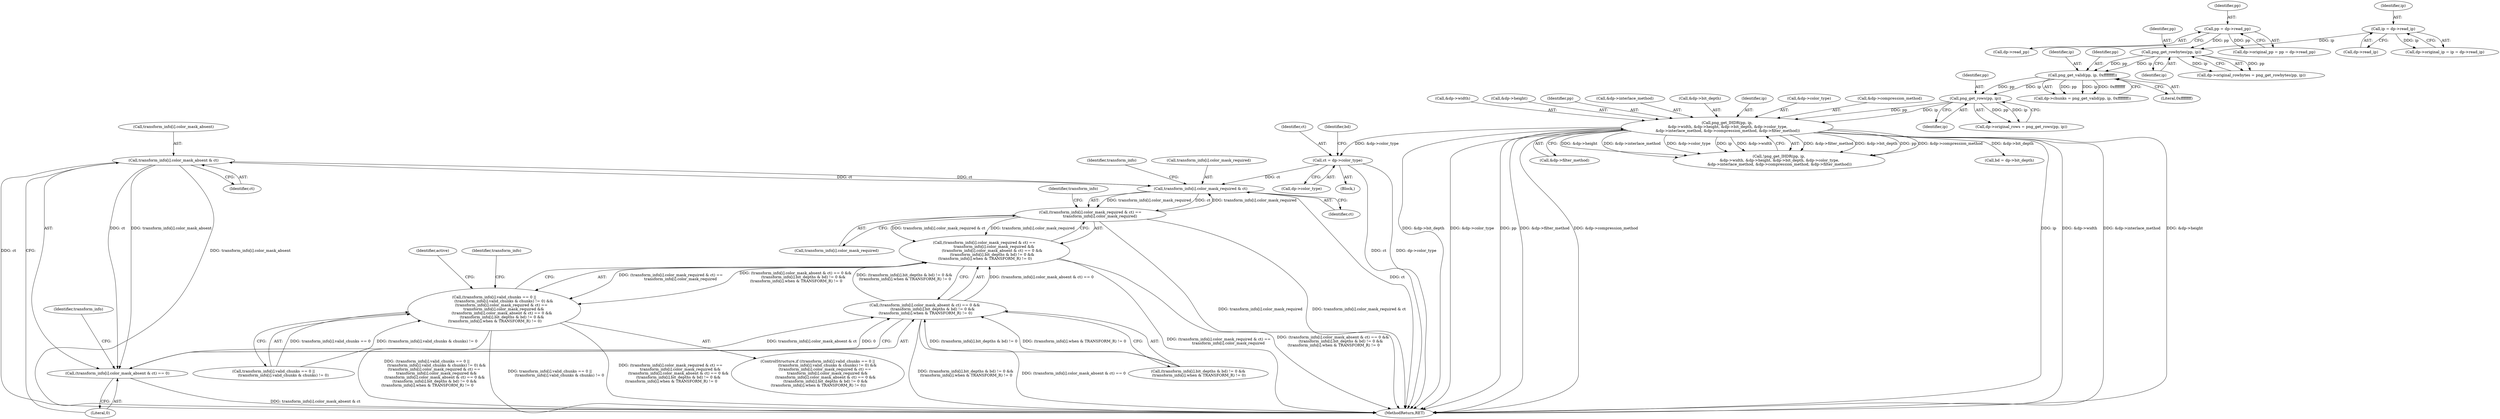 digraph "0_Android_9d4853418ab2f754c2b63e091c29c5529b8b86ca_25@array" {
"1000331" [label="(Call,transform_info[i].color_mask_absent & ct)"];
"1000317" [label="(Call,transform_info[i].color_mask_required & ct)"];
"1000316" [label="(Call,(transform_info[i].color_mask_required & ct) ==\n                transform_info[i].color_mask_required)"];
"1000258" [label="(Call,ct = dp->color_type)"];
"1000207" [label="(Call,png_get_IHDR(pp, ip,\n &dp->width, &dp->height, &dp->bit_depth, &dp->color_type,\n &dp->interlace_method, &dp->compression_method, &dp->filter_method))"];
"1000192" [label="(Call,png_get_rows(pp, ip))"];
"1000172" [label="(Call,png_get_valid(pp, ip, 0xffffffff))"];
"1000155" [label="(Call,png_get_rowbytes(pp, ip))"];
"1000126" [label="(Call,pp = dp->read_pp)"];
"1000141" [label="(Call,ip = dp->read_ip)"];
"1000331" [label="(Call,transform_info[i].color_mask_absent & ct)"];
"1000315" [label="(Call,(transform_info[i].color_mask_required & ct) ==\n                transform_info[i].color_mask_required &&\n             (transform_info[i].color_mask_absent & ct) == 0 &&\n             (transform_info[i].bit_depths & bd) != 0 &&\n (transform_info[i].when & TRANSFORM_R) != 0)"];
"1000297" [label="(Call,(transform_info[i].valid_chunks == 0 ||\n                (transform_info[i].valid_chunks & chunks) != 0) &&\n            (transform_info[i].color_mask_required & ct) ==\n                transform_info[i].color_mask_required &&\n             (transform_info[i].color_mask_absent & ct) == 0 &&\n             (transform_info[i].bit_depths & bd) != 0 &&\n (transform_info[i].when & TRANSFORM_R) != 0)"];
"1000330" [label="(Call,(transform_info[i].color_mask_absent & ct) == 0)"];
"1000329" [label="(Call,(transform_info[i].color_mask_absent & ct) == 0 &&\n             (transform_info[i].bit_depths & bd) != 0 &&\n (transform_info[i].when & TRANSFORM_R) != 0)"];
"1000168" [label="(Call,dp->chunks = png_get_valid(pp, ip, 0xffffffff))"];
"1000128" [label="(Call,dp->read_pp)"];
"1000142" [label="(Identifier,ip)"];
"1000260" [label="(Call,dp->color_type)"];
"1000316" [label="(Call,(transform_info[i].color_mask_required & ct) ==\n                transform_info[i].color_mask_required)"];
"1000315" [label="(Call,(transform_info[i].color_mask_required & ct) ==\n                transform_info[i].color_mask_required &&\n             (transform_info[i].color_mask_absent & ct) == 0 &&\n             (transform_info[i].bit_depths & bd) != 0 &&\n (transform_info[i].when & TRANSFORM_R) != 0)"];
"1000234" [label="(Call,&dp->filter_method)"];
"1000193" [label="(Identifier,pp)"];
"1000175" [label="(Literal,0xffffffff)"];
"1000208" [label="(Identifier,pp)"];
"1000318" [label="(Call,transform_info[i].color_mask_required)"];
"1000330" [label="(Call,(transform_info[i].color_mask_absent & ct) == 0)"];
"1000155" [label="(Call,png_get_rowbytes(pp, ip))"];
"1000122" [label="(Call,dp->original_pp = pp = dp->read_pp)"];
"1000296" [label="(ControlStructure,if ((transform_info[i].valid_chunks == 0 ||\n                (transform_info[i].valid_chunks & chunks) != 0) &&\n            (transform_info[i].color_mask_required & ct) ==\n                transform_info[i].color_mask_required &&\n             (transform_info[i].color_mask_absent & ct) == 0 &&\n             (transform_info[i].bit_depths & bd) != 0 &&\n (transform_info[i].when & TRANSFORM_R) != 0))"];
"1000367" [label="(Identifier,transform_info)"];
"1000298" [label="(Call,transform_info[i].valid_chunks == 0 ||\n                (transform_info[i].valid_chunks & chunks) != 0)"];
"1000226" [label="(Call,&dp->interlace_method)"];
"1000218" [label="(Call,&dp->bit_depth)"];
"1000174" [label="(Identifier,ip)"];
"1000206" [label="(Call,!png_get_IHDR(pp, ip,\n &dp->width, &dp->height, &dp->bit_depth, &dp->color_type,\n &dp->interlace_method, &dp->compression_method, &dp->filter_method))"];
"1000339" [label="(Call,(transform_info[i].bit_depths & bd) != 0 &&\n (transform_info[i].when & TRANSFORM_R) != 0)"];
"1000323" [label="(Identifier,ct)"];
"1000192" [label="(Call,png_get_rows(pp, ip))"];
"1000317" [label="(Call,transform_info[i].color_mask_required & ct)"];
"1000259" [label="(Identifier,ct)"];
"1000209" [label="(Identifier,ip)"];
"1000265" [label="(Identifier,bd)"];
"1000324" [label="(Call,transform_info[i].color_mask_required)"];
"1000151" [label="(Call,dp->original_rowbytes = png_get_rowbytes(pp, ip))"];
"1000334" [label="(Identifier,transform_info)"];
"1000388" [label="(MethodReturn,RET)"];
"1000337" [label="(Identifier,ct)"];
"1000242" [label="(Block,)"];
"1000143" [label="(Call,dp->read_ip)"];
"1000326" [label="(Identifier,transform_info)"];
"1000264" [label="(Call,bd = dp->bit_depth)"];
"1000173" [label="(Identifier,pp)"];
"1000137" [label="(Call,dp->original_ip = ip = dp->read_ip)"];
"1000258" [label="(Call,ct = dp->color_type)"];
"1000222" [label="(Call,&dp->color_type)"];
"1000127" [label="(Identifier,pp)"];
"1000207" [label="(Call,png_get_IHDR(pp, ip,\n &dp->width, &dp->height, &dp->bit_depth, &dp->color_type,\n &dp->interlace_method, &dp->compression_method, &dp->filter_method))"];
"1000329" [label="(Call,(transform_info[i].color_mask_absent & ct) == 0 &&\n             (transform_info[i].bit_depths & bd) != 0 &&\n (transform_info[i].when & TRANSFORM_R) != 0)"];
"1000141" [label="(Call,ip = dp->read_ip)"];
"1000332" [label="(Call,transform_info[i].color_mask_absent)"];
"1000359" [label="(Identifier,active)"];
"1000156" [label="(Identifier,pp)"];
"1000230" [label="(Call,&dp->compression_method)"];
"1000194" [label="(Identifier,ip)"];
"1000338" [label="(Literal,0)"];
"1000210" [label="(Call,&dp->width)"];
"1000297" [label="(Call,(transform_info[i].valid_chunks == 0 ||\n                (transform_info[i].valid_chunks & chunks) != 0) &&\n            (transform_info[i].color_mask_required & ct) ==\n                transform_info[i].color_mask_required &&\n             (transform_info[i].color_mask_absent & ct) == 0 &&\n             (transform_info[i].bit_depths & bd) != 0 &&\n (transform_info[i].when & TRANSFORM_R) != 0)"];
"1000126" [label="(Call,pp = dp->read_pp)"];
"1000214" [label="(Call,&dp->height)"];
"1000157" [label="(Identifier,ip)"];
"1000188" [label="(Call,dp->original_rows = png_get_rows(pp, ip))"];
"1000331" [label="(Call,transform_info[i].color_mask_absent & ct)"];
"1000172" [label="(Call,png_get_valid(pp, ip, 0xffffffff))"];
"1000344" [label="(Identifier,transform_info)"];
"1000331" -> "1000330"  [label="AST: "];
"1000331" -> "1000337"  [label="CFG: "];
"1000332" -> "1000331"  [label="AST: "];
"1000337" -> "1000331"  [label="AST: "];
"1000338" -> "1000331"  [label="CFG: "];
"1000331" -> "1000388"  [label="DDG: transform_info[i].color_mask_absent"];
"1000331" -> "1000388"  [label="DDG: ct"];
"1000331" -> "1000317"  [label="DDG: ct"];
"1000331" -> "1000330"  [label="DDG: transform_info[i].color_mask_absent"];
"1000331" -> "1000330"  [label="DDG: ct"];
"1000317" -> "1000331"  [label="DDG: ct"];
"1000317" -> "1000316"  [label="AST: "];
"1000317" -> "1000323"  [label="CFG: "];
"1000318" -> "1000317"  [label="AST: "];
"1000323" -> "1000317"  [label="AST: "];
"1000326" -> "1000317"  [label="CFG: "];
"1000317" -> "1000388"  [label="DDG: ct"];
"1000317" -> "1000316"  [label="DDG: transform_info[i].color_mask_required"];
"1000317" -> "1000316"  [label="DDG: ct"];
"1000316" -> "1000317"  [label="DDG: transform_info[i].color_mask_required"];
"1000258" -> "1000317"  [label="DDG: ct"];
"1000316" -> "1000315"  [label="AST: "];
"1000316" -> "1000324"  [label="CFG: "];
"1000324" -> "1000316"  [label="AST: "];
"1000334" -> "1000316"  [label="CFG: "];
"1000315" -> "1000316"  [label="CFG: "];
"1000316" -> "1000388"  [label="DDG: transform_info[i].color_mask_required"];
"1000316" -> "1000388"  [label="DDG: transform_info[i].color_mask_required & ct"];
"1000316" -> "1000315"  [label="DDG: transform_info[i].color_mask_required & ct"];
"1000316" -> "1000315"  [label="DDG: transform_info[i].color_mask_required"];
"1000258" -> "1000242"  [label="AST: "];
"1000258" -> "1000260"  [label="CFG: "];
"1000259" -> "1000258"  [label="AST: "];
"1000260" -> "1000258"  [label="AST: "];
"1000265" -> "1000258"  [label="CFG: "];
"1000258" -> "1000388"  [label="DDG: ct"];
"1000258" -> "1000388"  [label="DDG: dp->color_type"];
"1000207" -> "1000258"  [label="DDG: &dp->color_type"];
"1000207" -> "1000206"  [label="AST: "];
"1000207" -> "1000234"  [label="CFG: "];
"1000208" -> "1000207"  [label="AST: "];
"1000209" -> "1000207"  [label="AST: "];
"1000210" -> "1000207"  [label="AST: "];
"1000214" -> "1000207"  [label="AST: "];
"1000218" -> "1000207"  [label="AST: "];
"1000222" -> "1000207"  [label="AST: "];
"1000226" -> "1000207"  [label="AST: "];
"1000230" -> "1000207"  [label="AST: "];
"1000234" -> "1000207"  [label="AST: "];
"1000206" -> "1000207"  [label="CFG: "];
"1000207" -> "1000388"  [label="DDG: ip"];
"1000207" -> "1000388"  [label="DDG: &dp->width"];
"1000207" -> "1000388"  [label="DDG: &dp->interlace_method"];
"1000207" -> "1000388"  [label="DDG: &dp->height"];
"1000207" -> "1000388"  [label="DDG: &dp->bit_depth"];
"1000207" -> "1000388"  [label="DDG: &dp->color_type"];
"1000207" -> "1000388"  [label="DDG: pp"];
"1000207" -> "1000388"  [label="DDG: &dp->filter_method"];
"1000207" -> "1000388"  [label="DDG: &dp->compression_method"];
"1000207" -> "1000206"  [label="DDG: &dp->filter_method"];
"1000207" -> "1000206"  [label="DDG: &dp->bit_depth"];
"1000207" -> "1000206"  [label="DDG: pp"];
"1000207" -> "1000206"  [label="DDG: &dp->compression_method"];
"1000207" -> "1000206"  [label="DDG: &dp->height"];
"1000207" -> "1000206"  [label="DDG: &dp->interlace_method"];
"1000207" -> "1000206"  [label="DDG: &dp->color_type"];
"1000207" -> "1000206"  [label="DDG: ip"];
"1000207" -> "1000206"  [label="DDG: &dp->width"];
"1000192" -> "1000207"  [label="DDG: pp"];
"1000192" -> "1000207"  [label="DDG: ip"];
"1000207" -> "1000264"  [label="DDG: &dp->bit_depth"];
"1000192" -> "1000188"  [label="AST: "];
"1000192" -> "1000194"  [label="CFG: "];
"1000193" -> "1000192"  [label="AST: "];
"1000194" -> "1000192"  [label="AST: "];
"1000188" -> "1000192"  [label="CFG: "];
"1000192" -> "1000188"  [label="DDG: pp"];
"1000192" -> "1000188"  [label="DDG: ip"];
"1000172" -> "1000192"  [label="DDG: pp"];
"1000172" -> "1000192"  [label="DDG: ip"];
"1000172" -> "1000168"  [label="AST: "];
"1000172" -> "1000175"  [label="CFG: "];
"1000173" -> "1000172"  [label="AST: "];
"1000174" -> "1000172"  [label="AST: "];
"1000175" -> "1000172"  [label="AST: "];
"1000168" -> "1000172"  [label="CFG: "];
"1000172" -> "1000168"  [label="DDG: pp"];
"1000172" -> "1000168"  [label="DDG: ip"];
"1000172" -> "1000168"  [label="DDG: 0xffffffff"];
"1000155" -> "1000172"  [label="DDG: pp"];
"1000155" -> "1000172"  [label="DDG: ip"];
"1000155" -> "1000151"  [label="AST: "];
"1000155" -> "1000157"  [label="CFG: "];
"1000156" -> "1000155"  [label="AST: "];
"1000157" -> "1000155"  [label="AST: "];
"1000151" -> "1000155"  [label="CFG: "];
"1000155" -> "1000151"  [label="DDG: pp"];
"1000155" -> "1000151"  [label="DDG: ip"];
"1000126" -> "1000155"  [label="DDG: pp"];
"1000141" -> "1000155"  [label="DDG: ip"];
"1000126" -> "1000122"  [label="AST: "];
"1000126" -> "1000128"  [label="CFG: "];
"1000127" -> "1000126"  [label="AST: "];
"1000128" -> "1000126"  [label="AST: "];
"1000122" -> "1000126"  [label="CFG: "];
"1000126" -> "1000122"  [label="DDG: pp"];
"1000141" -> "1000137"  [label="AST: "];
"1000141" -> "1000143"  [label="CFG: "];
"1000142" -> "1000141"  [label="AST: "];
"1000143" -> "1000141"  [label="AST: "];
"1000137" -> "1000141"  [label="CFG: "];
"1000141" -> "1000137"  [label="DDG: ip"];
"1000315" -> "1000297"  [label="AST: "];
"1000315" -> "1000329"  [label="CFG: "];
"1000329" -> "1000315"  [label="AST: "];
"1000297" -> "1000315"  [label="CFG: "];
"1000315" -> "1000388"  [label="DDG: (transform_info[i].color_mask_required & ct) ==\n                transform_info[i].color_mask_required"];
"1000315" -> "1000388"  [label="DDG: (transform_info[i].color_mask_absent & ct) == 0 &&\n             (transform_info[i].bit_depths & bd) != 0 &&\n (transform_info[i].when & TRANSFORM_R) != 0"];
"1000315" -> "1000297"  [label="DDG: (transform_info[i].color_mask_required & ct) ==\n                transform_info[i].color_mask_required"];
"1000315" -> "1000297"  [label="DDG: (transform_info[i].color_mask_absent & ct) == 0 &&\n             (transform_info[i].bit_depths & bd) != 0 &&\n (transform_info[i].when & TRANSFORM_R) != 0"];
"1000329" -> "1000315"  [label="DDG: (transform_info[i].color_mask_absent & ct) == 0"];
"1000329" -> "1000315"  [label="DDG: (transform_info[i].bit_depths & bd) != 0 &&\n (transform_info[i].when & TRANSFORM_R) != 0"];
"1000297" -> "1000296"  [label="AST: "];
"1000297" -> "1000298"  [label="CFG: "];
"1000298" -> "1000297"  [label="AST: "];
"1000359" -> "1000297"  [label="CFG: "];
"1000367" -> "1000297"  [label="CFG: "];
"1000297" -> "1000388"  [label="DDG: (transform_info[i].valid_chunks == 0 ||\n                (transform_info[i].valid_chunks & chunks) != 0) &&\n            (transform_info[i].color_mask_required & ct) ==\n                transform_info[i].color_mask_required &&\n             (transform_info[i].color_mask_absent & ct) == 0 &&\n             (transform_info[i].bit_depths & bd) != 0 &&\n (transform_info[i].when & TRANSFORM_R) != 0"];
"1000297" -> "1000388"  [label="DDG: transform_info[i].valid_chunks == 0 ||\n                (transform_info[i].valid_chunks & chunks) != 0"];
"1000297" -> "1000388"  [label="DDG: (transform_info[i].color_mask_required & ct) ==\n                transform_info[i].color_mask_required &&\n             (transform_info[i].color_mask_absent & ct) == 0 &&\n             (transform_info[i].bit_depths & bd) != 0 &&\n (transform_info[i].when & TRANSFORM_R) != 0"];
"1000298" -> "1000297"  [label="DDG: transform_info[i].valid_chunks == 0"];
"1000298" -> "1000297"  [label="DDG: (transform_info[i].valid_chunks & chunks) != 0"];
"1000330" -> "1000329"  [label="AST: "];
"1000330" -> "1000338"  [label="CFG: "];
"1000338" -> "1000330"  [label="AST: "];
"1000344" -> "1000330"  [label="CFG: "];
"1000329" -> "1000330"  [label="CFG: "];
"1000330" -> "1000388"  [label="DDG: transform_info[i].color_mask_absent & ct"];
"1000330" -> "1000329"  [label="DDG: transform_info[i].color_mask_absent & ct"];
"1000330" -> "1000329"  [label="DDG: 0"];
"1000329" -> "1000339"  [label="CFG: "];
"1000339" -> "1000329"  [label="AST: "];
"1000329" -> "1000388"  [label="DDG: (transform_info[i].bit_depths & bd) != 0 &&\n (transform_info[i].when & TRANSFORM_R) != 0"];
"1000329" -> "1000388"  [label="DDG: (transform_info[i].color_mask_absent & ct) == 0"];
"1000339" -> "1000329"  [label="DDG: (transform_info[i].bit_depths & bd) != 0"];
"1000339" -> "1000329"  [label="DDG: (transform_info[i].when & TRANSFORM_R) != 0"];
}
